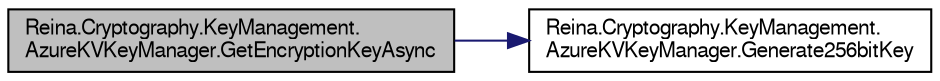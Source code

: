 digraph "Reina.Cryptography.KeyManagement.AzureKVKeyManager.GetEncryptionKeyAsync"
{
 // LATEX_PDF_SIZE
  edge [fontname="FreeSans",fontsize="10",labelfontname="FreeSans",labelfontsize="10"];
  node [fontname="FreeSans",fontsize="10",shape=record];
  rankdir="LR";
  Node1 [label="Reina.Cryptography.KeyManagement.\lAzureKVKeyManager.GetEncryptionKeyAsync",height=0.2,width=0.4,color="black", fillcolor="grey75", style="filled", fontcolor="black",tooltip="Asynchronously retrieves an encryption key from Azure Key Vault or the local cache."];
  Node1 -> Node2 [color="midnightblue",fontsize="10",style="solid",fontname="FreeSans"];
  Node2 [label="Reina.Cryptography.KeyManagement.\lAzureKVKeyManager.Generate256bitKey",height=0.2,width=0.4,color="black", fillcolor="white", style="filled",URL="$class_reina_1_1_cryptography_1_1_key_management_1_1_azure_k_v_key_manager.html#a1b60e90e93824200aff3acad9b8a103f",tooltip="Generates a new 256-bit cryptographic key."];
}
